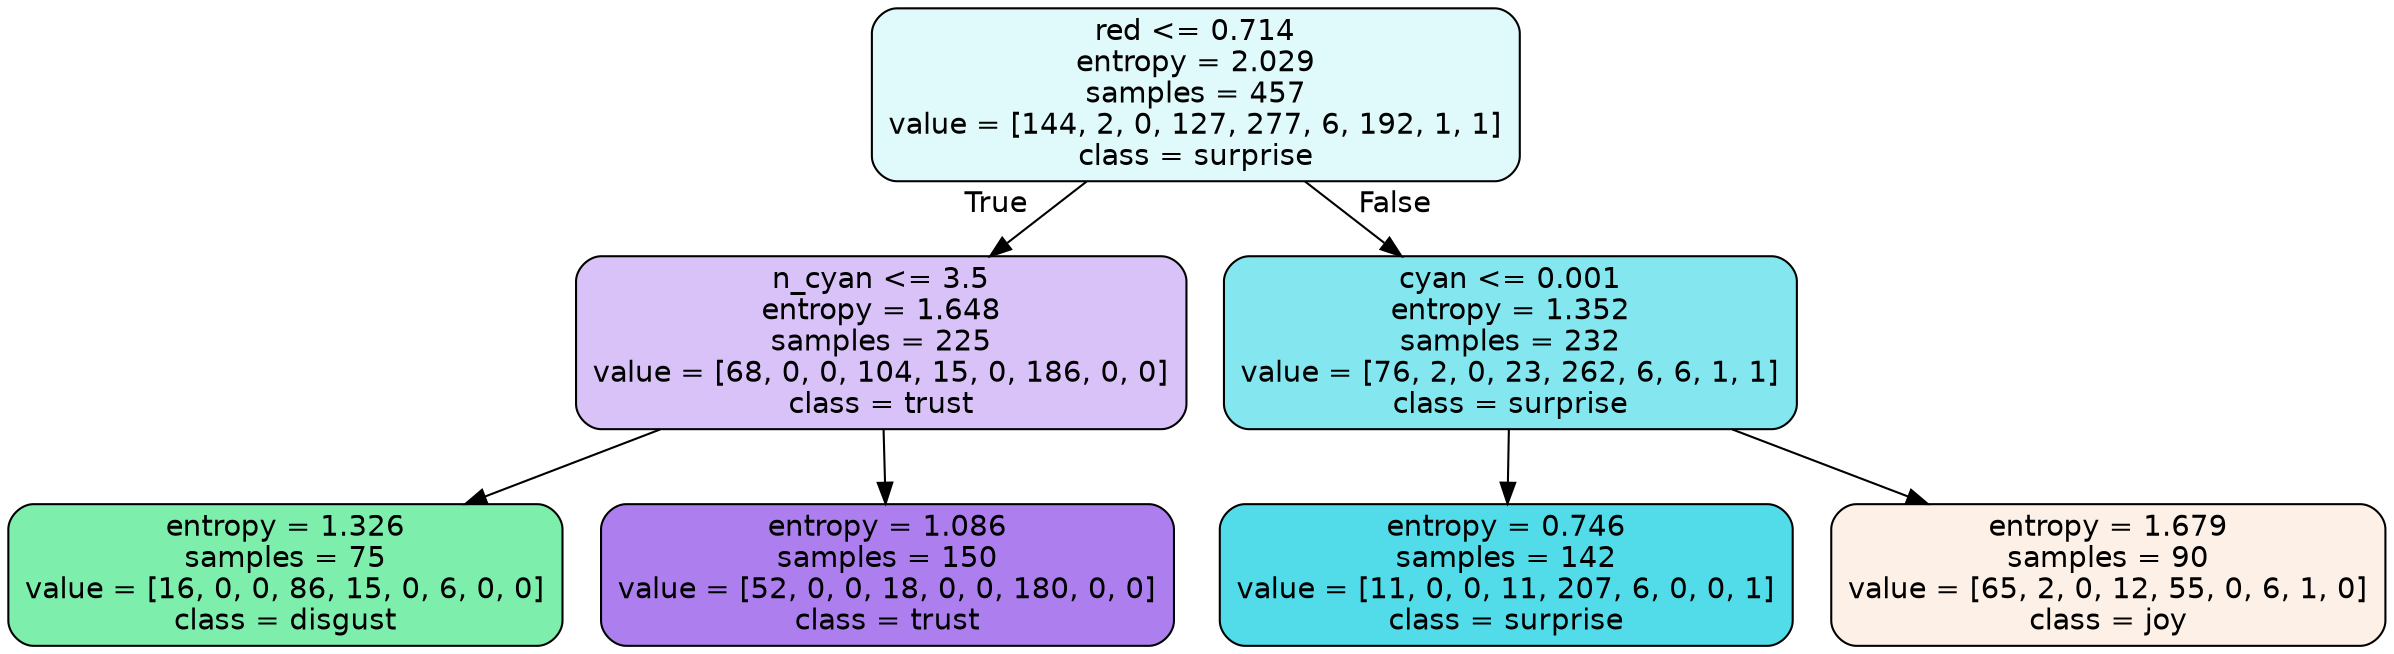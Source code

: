 digraph Tree {
node [shape=box, style="filled, rounded", color="black", fontname=helvetica] ;
edge [fontname=helvetica] ;
0 [label="red <= 0.714\nentropy = 2.029\nsamples = 457\nvalue = [144, 2, 0, 127, 277, 6, 192, 1, 1]\nclass = surprise", fillcolor="#39d7e527"] ;
1 [label="n_cyan <= 3.5\nentropy = 1.648\nsamples = 225\nvalue = [68, 0, 0, 104, 15, 0, 186, 0, 0]\nclass = trust", fillcolor="#8139e54e"] ;
0 -> 1 [labeldistance=2.5, labelangle=45, headlabel="True"] ;
2 [label="entropy = 1.326\nsamples = 75\nvalue = [16, 0, 0, 86, 15, 0, 6, 0, 0]\nclass = disgust", fillcolor="#39e581a7"] ;
1 -> 2 ;
3 [label="entropy = 1.086\nsamples = 150\nvalue = [52, 0, 0, 18, 0, 0, 180, 0, 0]\nclass = trust", fillcolor="#8139e5a5"] ;
1 -> 3 ;
4 [label="cyan <= 0.001\nentropy = 1.352\nsamples = 232\nvalue = [76, 2, 0, 23, 262, 6, 6, 1, 1]\nclass = surprise", fillcolor="#39d7e59e"] ;
0 -> 4 [labeldistance=2.5, labelangle=-45, headlabel="False"] ;
5 [label="entropy = 0.746\nsamples = 142\nvalue = [11, 0, 0, 11, 207, 6, 0, 0, 1]\nclass = surprise", fillcolor="#39d7e5de"] ;
4 -> 5 ;
6 [label="entropy = 1.679\nsamples = 90\nvalue = [65, 2, 0, 12, 55, 0, 6, 1, 0]\nclass = joy", fillcolor="#e581391e"] ;
4 -> 6 ;
}
